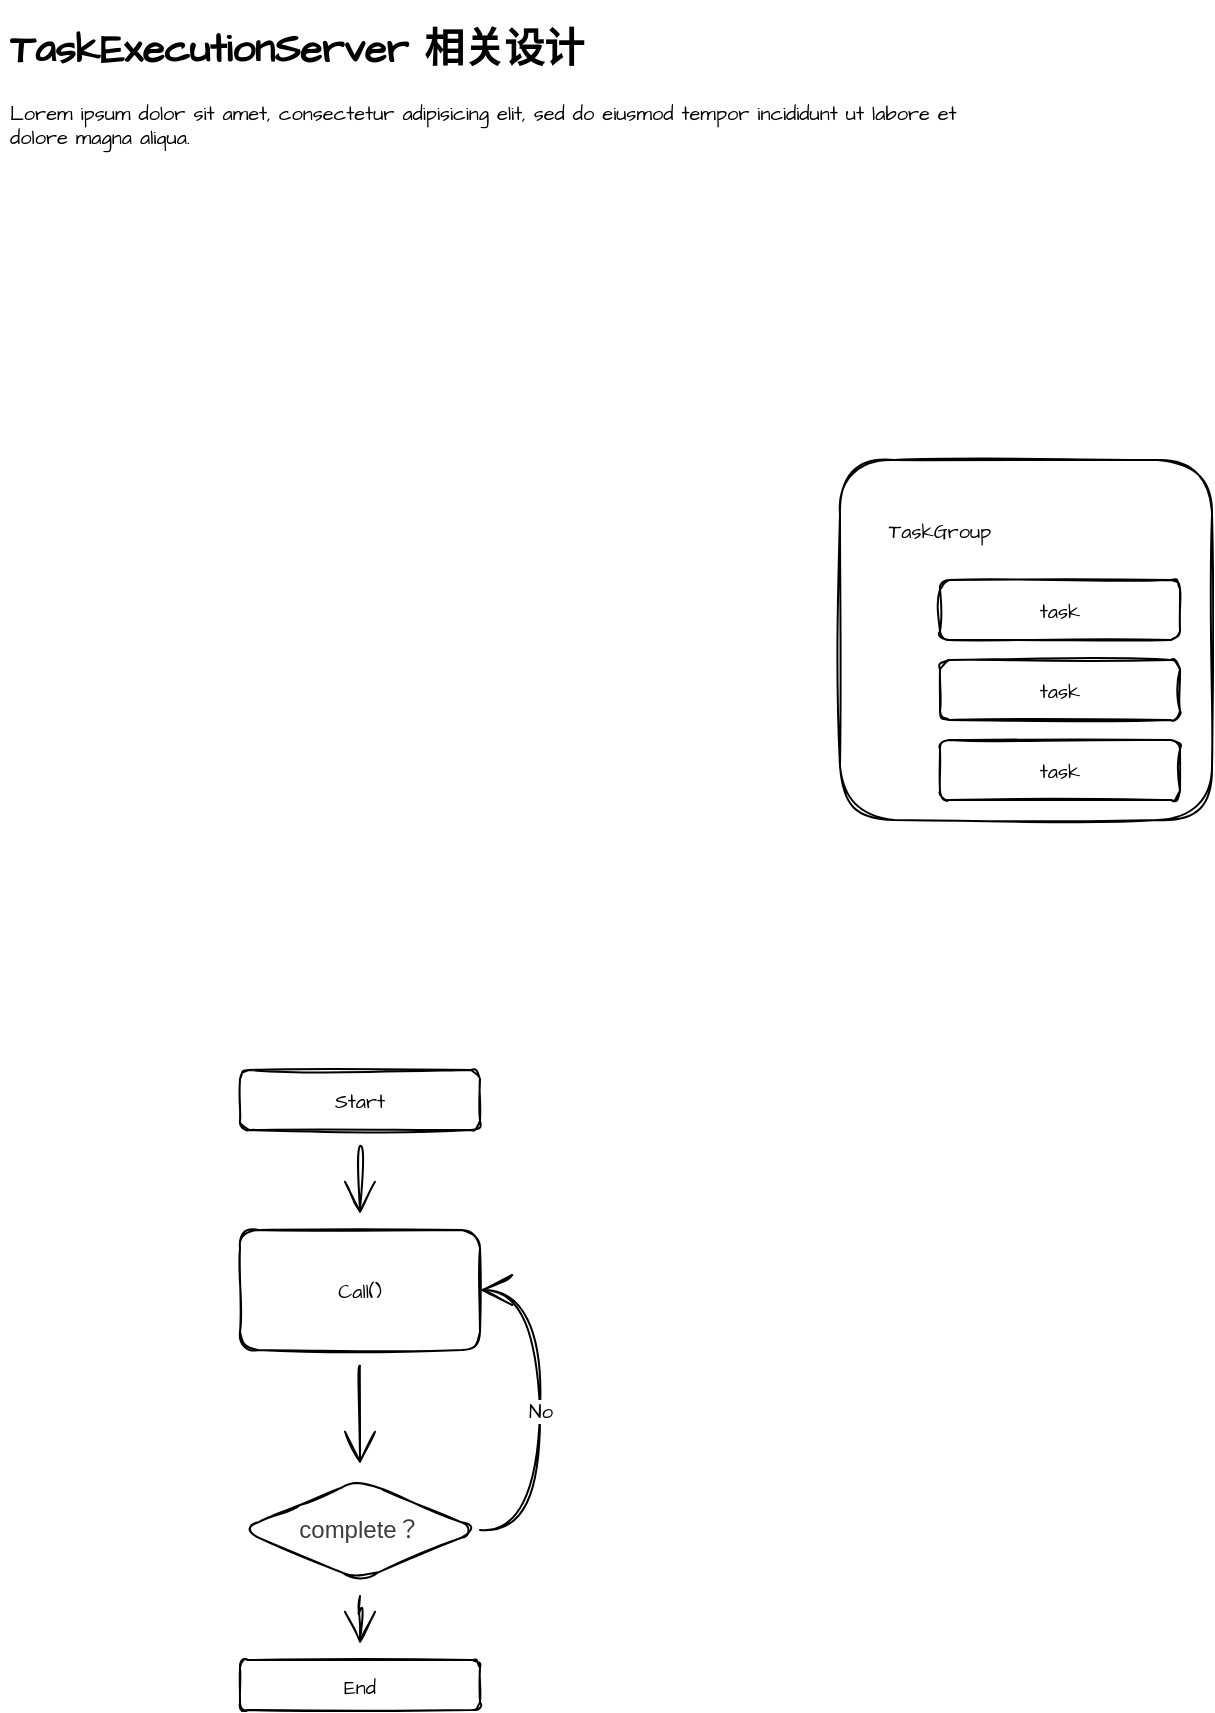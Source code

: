 <mxfile version="20.2.0" type="github">
  <diagram id="EtCYZmObK3fiuL2SrTsO" name="第 1 页">
    <mxGraphModel dx="1666" dy="794" grid="1" gridSize="10" guides="1" tooltips="1" connect="1" arrows="1" fold="1" page="1" pageScale="1" pageWidth="827" pageHeight="1169" math="0" shadow="0">
      <root>
        <mxCell id="0" />
        <mxCell id="1" parent="0" />
        <mxCell id="TIlVDAgi_fyK-r-m1-jm-10" value="&lt;h1&gt;TaskExecutionServer 相关设计&lt;/h1&gt;&lt;p&gt;Lorem ipsum dolor sit amet, consectetur adipisicing elit, sed do eiusmod tempor incididunt ut labore et dolore magna aliqua.&lt;/p&gt;" style="text;html=1;strokeColor=none;fillColor=none;spacing=5;spacingTop=-20;whiteSpace=wrap;overflow=hidden;rounded=0;sketch=1;hachureGap=4;fontFamily=Architects Daughter;fontSource=https%3A%2F%2Ffonts.googleapis.com%2Fcss%3Ffamily%3DArchitects%2BDaughter;fontSize=10;" vertex="1" parent="1">
          <mxGeometry x="10" y="30" width="490" height="130" as="geometry" />
        </mxCell>
        <mxCell id="TIlVDAgi_fyK-r-m1-jm-13" value="" style="group" vertex="1" connectable="0" parent="1">
          <mxGeometry x="430" y="250" width="186" height="180" as="geometry" />
        </mxCell>
        <mxCell id="TIlVDAgi_fyK-r-m1-jm-2" value="" style="rounded=1;whiteSpace=wrap;html=1;sketch=1;hachureGap=4;fontFamily=Architects Daughter;fontSource=https%3A%2F%2Ffonts.googleapis.com%2Fcss%3Ffamily%3DArchitects%2BDaughter;fontSize=10;" vertex="1" parent="TIlVDAgi_fyK-r-m1-jm-13">
          <mxGeometry width="186" height="180" as="geometry" />
        </mxCell>
        <mxCell id="TIlVDAgi_fyK-r-m1-jm-8" value="TaskGroup" style="text;html=1;strokeColor=none;fillColor=none;align=center;verticalAlign=middle;whiteSpace=wrap;rounded=0;sketch=1;hachureGap=4;fontFamily=Architects Daughter;fontSource=https%3A%2F%2Ffonts.googleapis.com%2Fcss%3Ffamily%3DArchitects%2BDaughter;fontSize=10;" vertex="1" parent="TIlVDAgi_fyK-r-m1-jm-13">
          <mxGeometry x="20" y="20" width="60" height="30" as="geometry" />
        </mxCell>
        <mxCell id="TIlVDAgi_fyK-r-m1-jm-9" value="task" style="rounded=1;whiteSpace=wrap;html=1;sketch=1;hachureGap=4;fontFamily=Architects Daughter;fontSource=https%3A%2F%2Ffonts.googleapis.com%2Fcss%3Ffamily%3DArchitects%2BDaughter;fontSize=10;" vertex="1" parent="TIlVDAgi_fyK-r-m1-jm-13">
          <mxGeometry x="50" y="60" width="120" height="30" as="geometry" />
        </mxCell>
        <mxCell id="TIlVDAgi_fyK-r-m1-jm-11" value="task" style="rounded=1;whiteSpace=wrap;html=1;sketch=1;hachureGap=4;fontFamily=Architects Daughter;fontSource=https%3A%2F%2Ffonts.googleapis.com%2Fcss%3Ffamily%3DArchitects%2BDaughter;fontSize=10;" vertex="1" parent="TIlVDAgi_fyK-r-m1-jm-13">
          <mxGeometry x="50" y="140" width="120" height="30" as="geometry" />
        </mxCell>
        <mxCell id="TIlVDAgi_fyK-r-m1-jm-12" value="task" style="rounded=1;whiteSpace=wrap;html=1;sketch=1;hachureGap=4;fontFamily=Architects Daughter;fontSource=https%3A%2F%2Ffonts.googleapis.com%2Fcss%3Ffamily%3DArchitects%2BDaughter;fontSize=10;" vertex="1" parent="TIlVDAgi_fyK-r-m1-jm-13">
          <mxGeometry x="50" y="100" width="120" height="30" as="geometry" />
        </mxCell>
        <mxCell id="TIlVDAgi_fyK-r-m1-jm-20" value="" style="edgeStyle=orthogonalEdgeStyle;curved=1;rounded=0;sketch=1;hachureGap=4;orthogonalLoop=1;jettySize=auto;html=1;fontFamily=Architects Daughter;fontSource=https%3A%2F%2Ffonts.googleapis.com%2Fcss%3Ffamily%3DArchitects%2BDaughter;fontSize=10;endArrow=open;startSize=14;endSize=14;sourcePerimeterSpacing=8;targetPerimeterSpacing=8;" edge="1" parent="1" source="TIlVDAgi_fyK-r-m1-jm-18" target="TIlVDAgi_fyK-r-m1-jm-19">
          <mxGeometry relative="1" as="geometry" />
        </mxCell>
        <mxCell id="TIlVDAgi_fyK-r-m1-jm-18" value="Start" style="rounded=1;whiteSpace=wrap;html=1;sketch=1;hachureGap=4;fontFamily=Architects Daughter;fontSource=https%3A%2F%2Ffonts.googleapis.com%2Fcss%3Ffamily%3DArchitects%2BDaughter;fontSize=10;fillColor=none;" vertex="1" parent="1">
          <mxGeometry x="130" y="555" width="120" height="30" as="geometry" />
        </mxCell>
        <mxCell id="TIlVDAgi_fyK-r-m1-jm-22" value="" style="edgeStyle=orthogonalEdgeStyle;curved=1;rounded=0;sketch=1;hachureGap=4;orthogonalLoop=1;jettySize=auto;html=1;fontFamily=Architects Daughter;fontSource=https%3A%2F%2Ffonts.googleapis.com%2Fcss%3Ffamily%3DArchitects%2BDaughter;fontSize=10;endArrow=open;startSize=14;endSize=14;sourcePerimeterSpacing=8;targetPerimeterSpacing=8;" edge="1" parent="1" source="TIlVDAgi_fyK-r-m1-jm-19" target="TIlVDAgi_fyK-r-m1-jm-21">
          <mxGeometry relative="1" as="geometry" />
        </mxCell>
        <mxCell id="TIlVDAgi_fyK-r-m1-jm-19" value="Call()" style="rounded=1;whiteSpace=wrap;html=1;fontSize=10;fontFamily=Architects Daughter;fillColor=none;sketch=1;hachureGap=4;fontSource=https%3A%2F%2Ffonts.googleapis.com%2Fcss%3Ffamily%3DArchitects%2BDaughter;" vertex="1" parent="1">
          <mxGeometry x="130" y="635" width="120" height="60" as="geometry" />
        </mxCell>
        <mxCell id="TIlVDAgi_fyK-r-m1-jm-34" value="No" style="edgeStyle=orthogonalEdgeStyle;curved=1;rounded=0;sketch=1;hachureGap=4;orthogonalLoop=1;jettySize=auto;html=1;entryX=1;entryY=0.5;entryDx=0;entryDy=0;fontFamily=Architects Daughter;fontSource=https%3A%2F%2Ffonts.googleapis.com%2Fcss%3Ffamily%3DArchitects%2BDaughter;fontSize=10;endArrow=open;startSize=14;endSize=14;sourcePerimeterSpacing=8;targetPerimeterSpacing=8;exitX=1;exitY=0.5;exitDx=0;exitDy=0;" edge="1" parent="1" source="TIlVDAgi_fyK-r-m1-jm-21" target="TIlVDAgi_fyK-r-m1-jm-19">
          <mxGeometry relative="1" as="geometry">
            <Array as="points">
              <mxPoint x="280" y="785" />
              <mxPoint x="280" y="665" />
            </Array>
          </mxGeometry>
        </mxCell>
        <mxCell id="TIlVDAgi_fyK-r-m1-jm-36" value="" style="edgeStyle=orthogonalEdgeStyle;curved=1;rounded=0;sketch=1;hachureGap=4;orthogonalLoop=1;jettySize=auto;html=1;fontFamily=Architects Daughter;fontSource=https%3A%2F%2Ffonts.googleapis.com%2Fcss%3Ffamily%3DArchitects%2BDaughter;fontSize=10;endArrow=open;startSize=14;endSize=14;sourcePerimeterSpacing=8;targetPerimeterSpacing=8;" edge="1" parent="1" source="TIlVDAgi_fyK-r-m1-jm-21" target="TIlVDAgi_fyK-r-m1-jm-35">
          <mxGeometry relative="1" as="geometry" />
        </mxCell>
        <mxCell id="TIlVDAgi_fyK-r-m1-jm-21" value="&lt;span style=&quot;caret-color: rgb(61, 61, 61); color: rgb(61, 61, 61); font-family: Arial, sans-serif; font-size: 12px; text-align: start; text-size-adjust: auto;&quot;&gt;complete？&lt;/span&gt;" style="rhombus;whiteSpace=wrap;html=1;fontSize=10;fontFamily=Architects Daughter;fillColor=none;rounded=1;sketch=1;hachureGap=4;fontSource=https%3A%2F%2Ffonts.googleapis.com%2Fcss%3Ffamily%3DArchitects%2BDaughter;" vertex="1" parent="1">
          <mxGeometry x="130" y="760" width="120" height="50" as="geometry" />
        </mxCell>
        <mxCell id="TIlVDAgi_fyK-r-m1-jm-35" value="End" style="whiteSpace=wrap;html=1;fontSize=10;fontFamily=Architects Daughter;fillColor=none;rounded=1;sketch=1;hachureGap=4;fontSource=https%3A%2F%2Ffonts.googleapis.com%2Fcss%3Ffamily%3DArchitects%2BDaughter;" vertex="1" parent="1">
          <mxGeometry x="130" y="850" width="120" height="25" as="geometry" />
        </mxCell>
      </root>
    </mxGraphModel>
  </diagram>
</mxfile>
